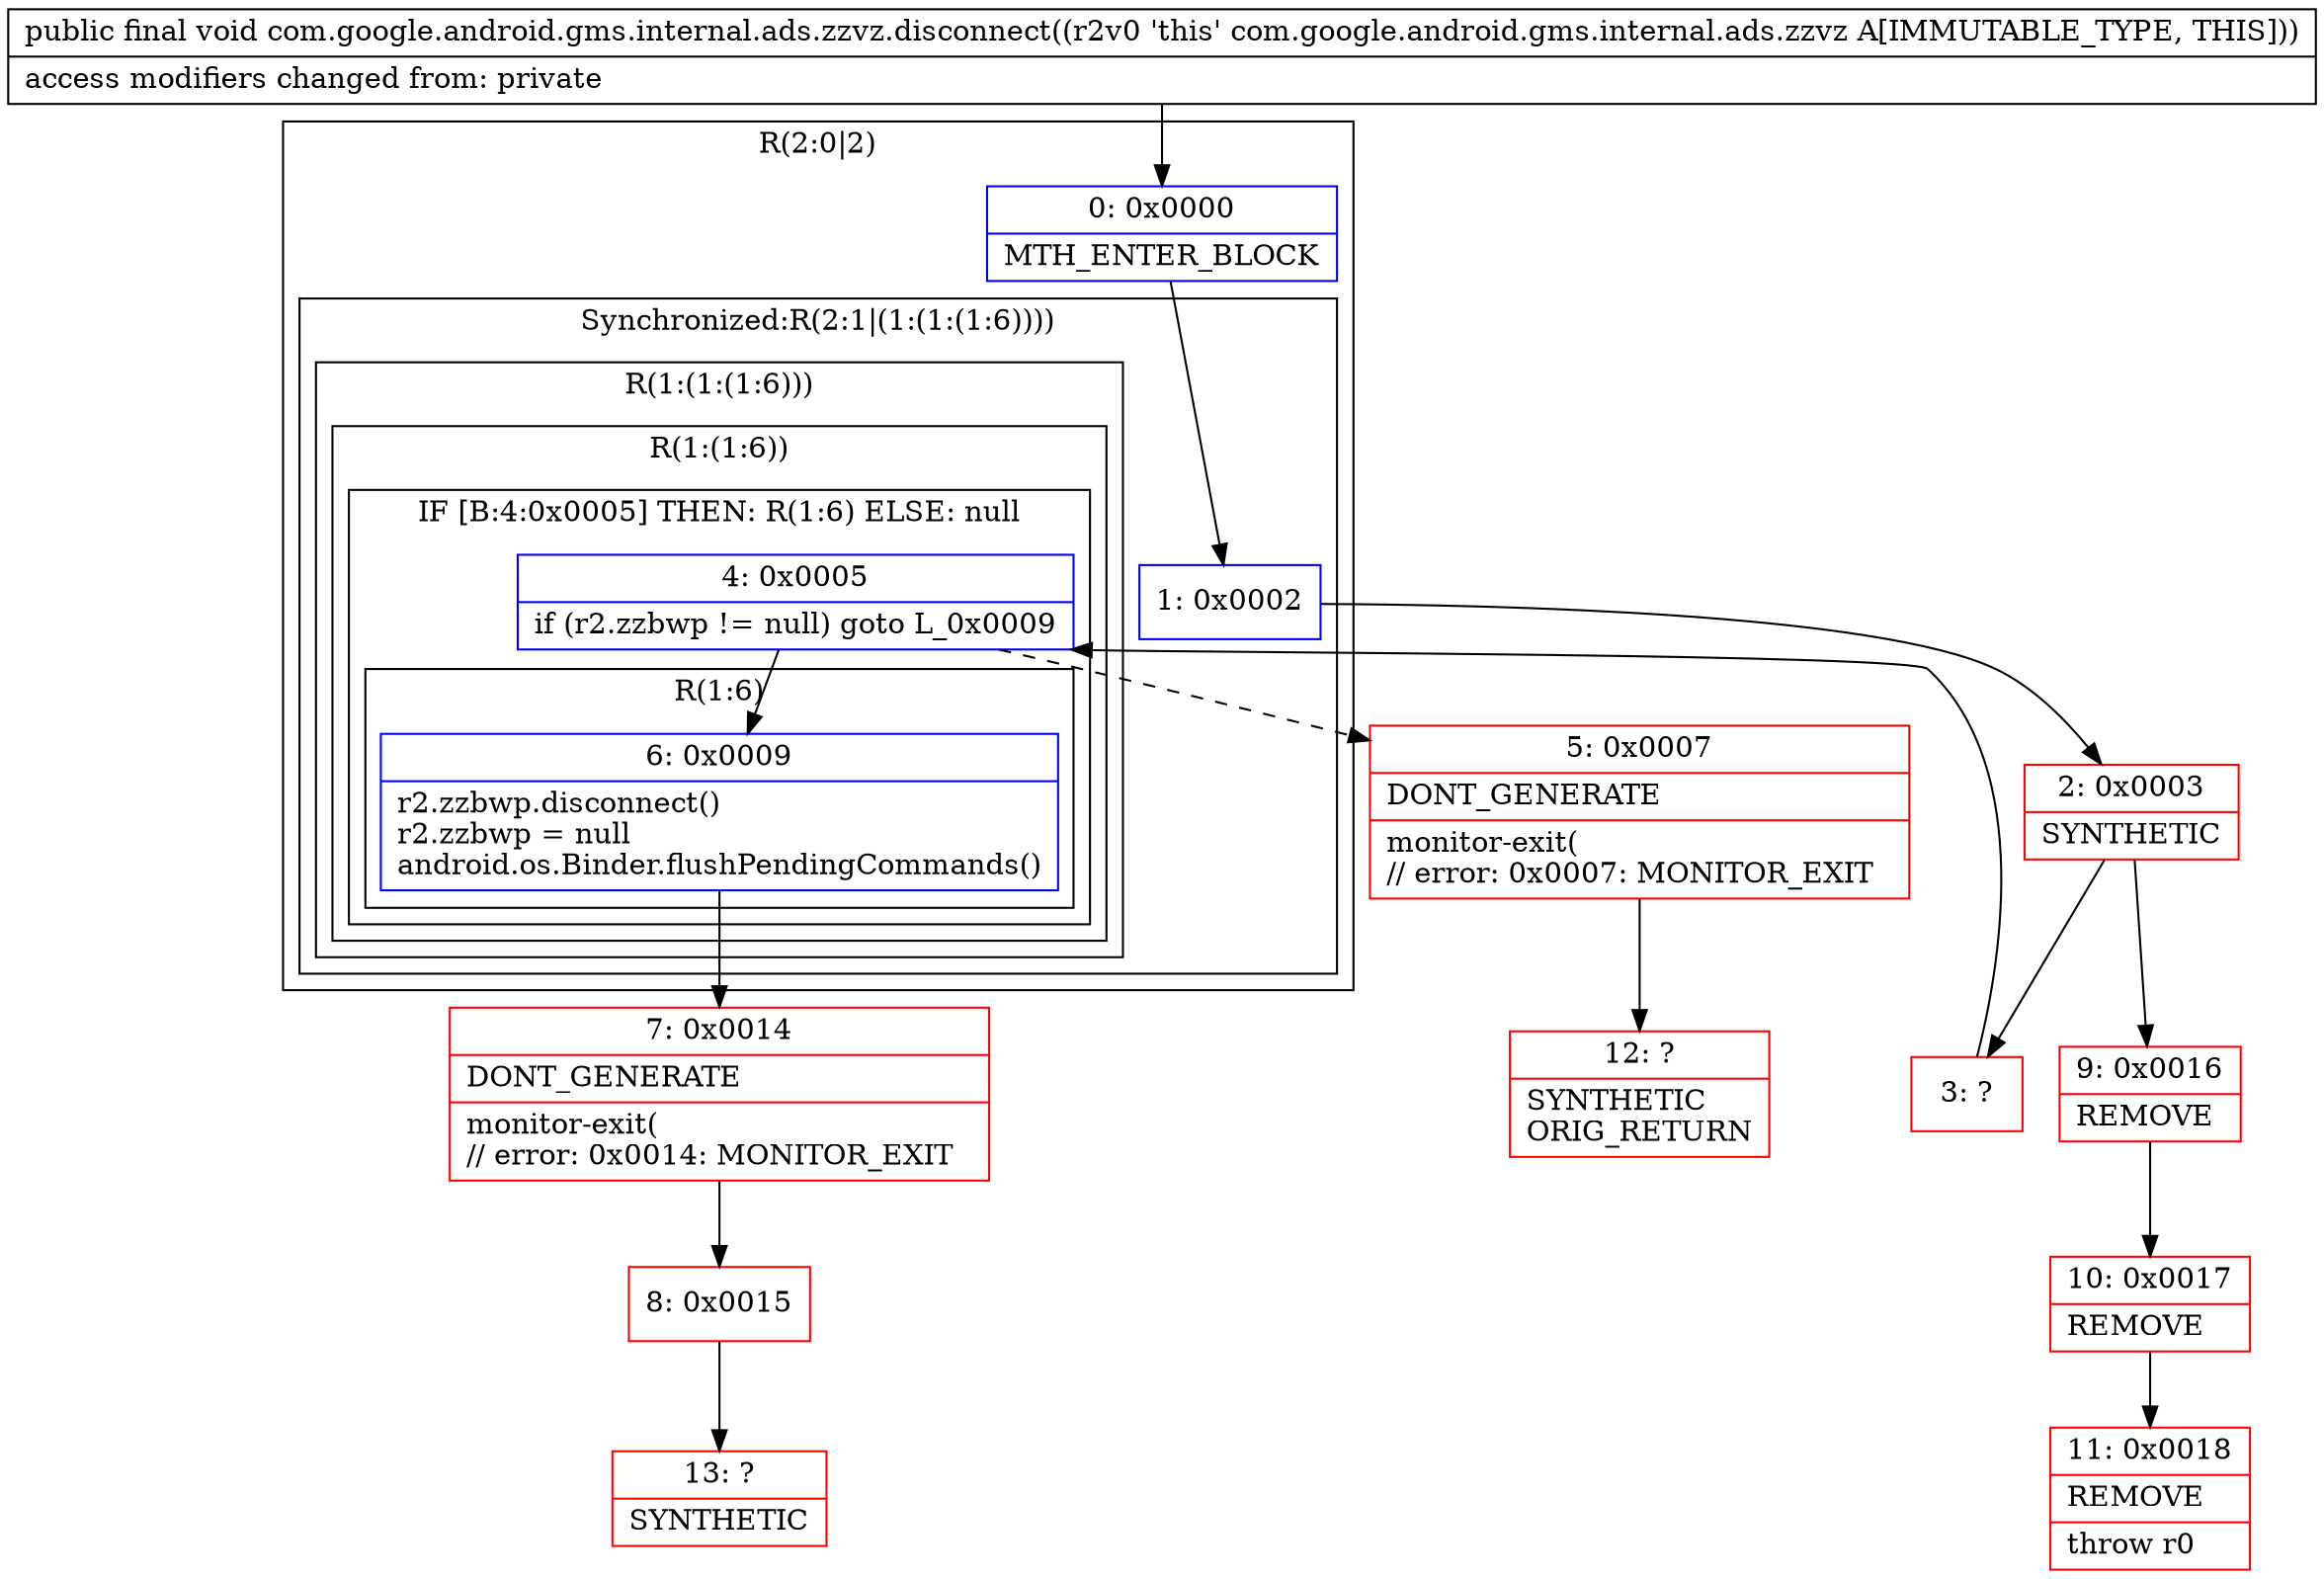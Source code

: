 digraph "CFG forcom.google.android.gms.internal.ads.zzvz.disconnect()V" {
subgraph cluster_Region_1752218911 {
label = "R(2:0|2)";
node [shape=record,color=blue];
Node_0 [shape=record,label="{0\:\ 0x0000|MTH_ENTER_BLOCK\l}"];
subgraph cluster_SynchronizedRegion_954023944 {
label = "Synchronized:R(2:1|(1:(1:(1:6))))";
node [shape=record,color=blue];
Node_1 [shape=record,label="{1\:\ 0x0002}"];
subgraph cluster_Region_1008239011 {
label = "R(1:(1:(1:6)))";
node [shape=record,color=blue];
subgraph cluster_Region_1283157544 {
label = "R(1:(1:6))";
node [shape=record,color=blue];
subgraph cluster_IfRegion_554613501 {
label = "IF [B:4:0x0005] THEN: R(1:6) ELSE: null";
node [shape=record,color=blue];
Node_4 [shape=record,label="{4\:\ 0x0005|if (r2.zzbwp != null) goto L_0x0009\l}"];
subgraph cluster_Region_1937863636 {
label = "R(1:6)";
node [shape=record,color=blue];
Node_6 [shape=record,label="{6\:\ 0x0009|r2.zzbwp.disconnect()\lr2.zzbwp = null\landroid.os.Binder.flushPendingCommands()\l}"];
}
}
}
}
}
}
Node_2 [shape=record,color=red,label="{2\:\ 0x0003|SYNTHETIC\l}"];
Node_3 [shape=record,color=red,label="{3\:\ ?}"];
Node_5 [shape=record,color=red,label="{5\:\ 0x0007|DONT_GENERATE\l|monitor\-exit(\l\/\/ error: 0x0007: MONITOR_EXIT  \l}"];
Node_7 [shape=record,color=red,label="{7\:\ 0x0014|DONT_GENERATE\l|monitor\-exit(\l\/\/ error: 0x0014: MONITOR_EXIT  \l}"];
Node_8 [shape=record,color=red,label="{8\:\ 0x0015}"];
Node_9 [shape=record,color=red,label="{9\:\ 0x0016|REMOVE\l}"];
Node_10 [shape=record,color=red,label="{10\:\ 0x0017|REMOVE\l}"];
Node_11 [shape=record,color=red,label="{11\:\ 0x0018|REMOVE\l|throw r0\l}"];
Node_12 [shape=record,color=red,label="{12\:\ ?|SYNTHETIC\lORIG_RETURN\l}"];
Node_13 [shape=record,color=red,label="{13\:\ ?|SYNTHETIC\l}"];
MethodNode[shape=record,label="{public final void com.google.android.gms.internal.ads.zzvz.disconnect((r2v0 'this' com.google.android.gms.internal.ads.zzvz A[IMMUTABLE_TYPE, THIS]))  | access modifiers changed from: private\l}"];
MethodNode -> Node_0;
Node_0 -> Node_1;
Node_1 -> Node_2;
Node_4 -> Node_5[style=dashed];
Node_4 -> Node_6;
Node_6 -> Node_7;
Node_2 -> Node_3;
Node_2 -> Node_9;
Node_3 -> Node_4;
Node_5 -> Node_12;
Node_7 -> Node_8;
Node_8 -> Node_13;
Node_9 -> Node_10;
Node_10 -> Node_11;
}

